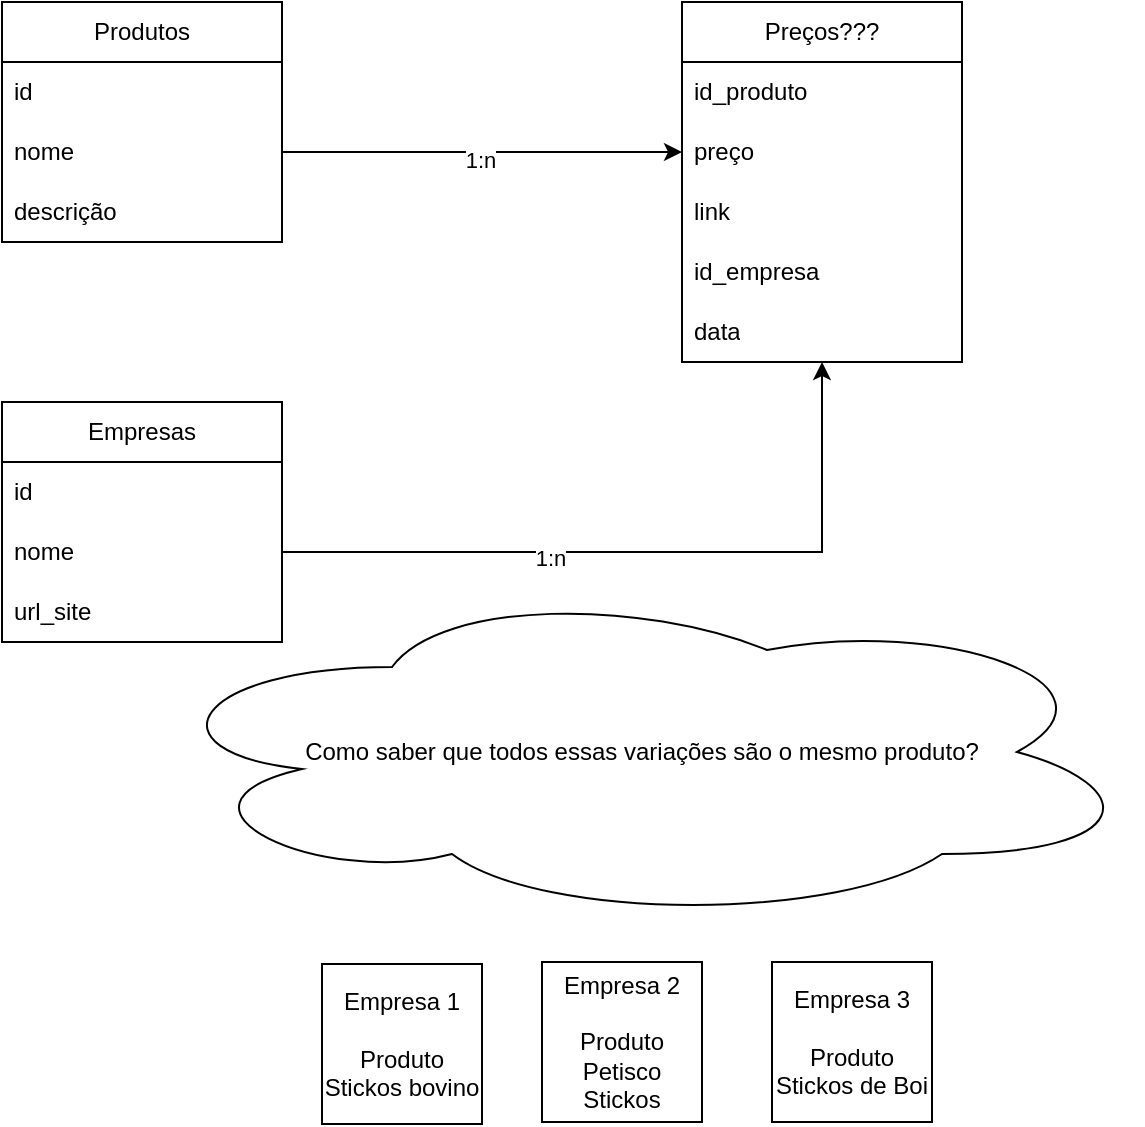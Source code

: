 <mxfile version="26.0.14">
  <diagram name="Page-1" id="oJM6moGkEfX7ZyZs38Gz">
    <mxGraphModel dx="1562" dy="563" grid="1" gridSize="10" guides="1" tooltips="1" connect="1" arrows="1" fold="1" page="1" pageScale="1" pageWidth="850" pageHeight="1100" math="0" shadow="0">
      <root>
        <mxCell id="0" />
        <mxCell id="1" parent="0" />
        <mxCell id="AeJI7Rw8C9wIFKfbf6it-4" value="Produtos" style="swimlane;fontStyle=0;childLayout=stackLayout;horizontal=1;startSize=30;horizontalStack=0;resizeParent=1;resizeParentMax=0;resizeLast=0;collapsible=1;marginBottom=0;whiteSpace=wrap;html=1;" vertex="1" parent="1">
          <mxGeometry x="40" y="80" width="140" height="120" as="geometry" />
        </mxCell>
        <mxCell id="AeJI7Rw8C9wIFKfbf6it-5" value="&lt;div&gt;id&lt;/div&gt;" style="text;strokeColor=none;fillColor=none;align=left;verticalAlign=middle;spacingLeft=4;spacingRight=4;overflow=hidden;points=[[0,0.5],[1,0.5]];portConstraint=eastwest;rotatable=0;whiteSpace=wrap;html=1;" vertex="1" parent="AeJI7Rw8C9wIFKfbf6it-4">
          <mxGeometry y="30" width="140" height="30" as="geometry" />
        </mxCell>
        <mxCell id="AeJI7Rw8C9wIFKfbf6it-6" value="nome" style="text;strokeColor=none;fillColor=none;align=left;verticalAlign=middle;spacingLeft=4;spacingRight=4;overflow=hidden;points=[[0,0.5],[1,0.5]];portConstraint=eastwest;rotatable=0;whiteSpace=wrap;html=1;" vertex="1" parent="AeJI7Rw8C9wIFKfbf6it-4">
          <mxGeometry y="60" width="140" height="30" as="geometry" />
        </mxCell>
        <mxCell id="AeJI7Rw8C9wIFKfbf6it-7" value="descrição" style="text;strokeColor=none;fillColor=none;align=left;verticalAlign=middle;spacingLeft=4;spacingRight=4;overflow=hidden;points=[[0,0.5],[1,0.5]];portConstraint=eastwest;rotatable=0;whiteSpace=wrap;html=1;" vertex="1" parent="AeJI7Rw8C9wIFKfbf6it-4">
          <mxGeometry y="90" width="140" height="30" as="geometry" />
        </mxCell>
        <mxCell id="AeJI7Rw8C9wIFKfbf6it-9" value="Preços???" style="swimlane;fontStyle=0;childLayout=stackLayout;horizontal=1;startSize=30;horizontalStack=0;resizeParent=1;resizeParentMax=0;resizeLast=0;collapsible=1;marginBottom=0;whiteSpace=wrap;html=1;" vertex="1" parent="1">
          <mxGeometry x="380" y="80" width="140" height="180" as="geometry" />
        </mxCell>
        <mxCell id="AeJI7Rw8C9wIFKfbf6it-10" value="id_produto" style="text;strokeColor=none;fillColor=none;align=left;verticalAlign=middle;spacingLeft=4;spacingRight=4;overflow=hidden;points=[[0,0.5],[1,0.5]];portConstraint=eastwest;rotatable=0;whiteSpace=wrap;html=1;" vertex="1" parent="AeJI7Rw8C9wIFKfbf6it-9">
          <mxGeometry y="30" width="140" height="30" as="geometry" />
        </mxCell>
        <mxCell id="AeJI7Rw8C9wIFKfbf6it-11" value="preço" style="text;strokeColor=none;fillColor=none;align=left;verticalAlign=middle;spacingLeft=4;spacingRight=4;overflow=hidden;points=[[0,0.5],[1,0.5]];portConstraint=eastwest;rotatable=0;whiteSpace=wrap;html=1;" vertex="1" parent="AeJI7Rw8C9wIFKfbf6it-9">
          <mxGeometry y="60" width="140" height="30" as="geometry" />
        </mxCell>
        <mxCell id="AeJI7Rw8C9wIFKfbf6it-12" value="link" style="text;strokeColor=none;fillColor=none;align=left;verticalAlign=middle;spacingLeft=4;spacingRight=4;overflow=hidden;points=[[0,0.5],[1,0.5]];portConstraint=eastwest;rotatable=0;whiteSpace=wrap;html=1;" vertex="1" parent="AeJI7Rw8C9wIFKfbf6it-9">
          <mxGeometry y="90" width="140" height="30" as="geometry" />
        </mxCell>
        <mxCell id="AeJI7Rw8C9wIFKfbf6it-13" value="id_empresa" style="text;strokeColor=none;fillColor=none;align=left;verticalAlign=middle;spacingLeft=4;spacingRight=4;overflow=hidden;points=[[0,0.5],[1,0.5]];portConstraint=eastwest;rotatable=0;whiteSpace=wrap;html=1;" vertex="1" parent="AeJI7Rw8C9wIFKfbf6it-9">
          <mxGeometry y="120" width="140" height="30" as="geometry" />
        </mxCell>
        <mxCell id="AeJI7Rw8C9wIFKfbf6it-16" value="data" style="text;strokeColor=none;fillColor=none;align=left;verticalAlign=middle;spacingLeft=4;spacingRight=4;overflow=hidden;points=[[0,0.5],[1,0.5]];portConstraint=eastwest;rotatable=0;whiteSpace=wrap;html=1;" vertex="1" parent="AeJI7Rw8C9wIFKfbf6it-9">
          <mxGeometry y="150" width="140" height="30" as="geometry" />
        </mxCell>
        <mxCell id="AeJI7Rw8C9wIFKfbf6it-18" value="Empresas" style="swimlane;fontStyle=0;childLayout=stackLayout;horizontal=1;startSize=30;horizontalStack=0;resizeParent=1;resizeParentMax=0;resizeLast=0;collapsible=1;marginBottom=0;whiteSpace=wrap;html=1;" vertex="1" parent="1">
          <mxGeometry x="40" y="280" width="140" height="120" as="geometry" />
        </mxCell>
        <mxCell id="AeJI7Rw8C9wIFKfbf6it-19" value="id" style="text;strokeColor=none;fillColor=none;align=left;verticalAlign=middle;spacingLeft=4;spacingRight=4;overflow=hidden;points=[[0,0.5],[1,0.5]];portConstraint=eastwest;rotatable=0;whiteSpace=wrap;html=1;" vertex="1" parent="AeJI7Rw8C9wIFKfbf6it-18">
          <mxGeometry y="30" width="140" height="30" as="geometry" />
        </mxCell>
        <mxCell id="AeJI7Rw8C9wIFKfbf6it-20" value="nome" style="text;strokeColor=none;fillColor=none;align=left;verticalAlign=middle;spacingLeft=4;spacingRight=4;overflow=hidden;points=[[0,0.5],[1,0.5]];portConstraint=eastwest;rotatable=0;whiteSpace=wrap;html=1;" vertex="1" parent="AeJI7Rw8C9wIFKfbf6it-18">
          <mxGeometry y="60" width="140" height="30" as="geometry" />
        </mxCell>
        <mxCell id="AeJI7Rw8C9wIFKfbf6it-21" value="url_site" style="text;strokeColor=none;fillColor=none;align=left;verticalAlign=middle;spacingLeft=4;spacingRight=4;overflow=hidden;points=[[0,0.5],[1,0.5]];portConstraint=eastwest;rotatable=0;whiteSpace=wrap;html=1;" vertex="1" parent="AeJI7Rw8C9wIFKfbf6it-18">
          <mxGeometry y="90" width="140" height="30" as="geometry" />
        </mxCell>
        <mxCell id="AeJI7Rw8C9wIFKfbf6it-22" style="edgeStyle=orthogonalEdgeStyle;rounded=0;orthogonalLoop=1;jettySize=auto;html=1;entryX=0;entryY=0.5;entryDx=0;entryDy=0;" edge="1" parent="1" source="AeJI7Rw8C9wIFKfbf6it-6" target="AeJI7Rw8C9wIFKfbf6it-11">
          <mxGeometry relative="1" as="geometry" />
        </mxCell>
        <mxCell id="AeJI7Rw8C9wIFKfbf6it-23" value="1:n" style="edgeLabel;html=1;align=center;verticalAlign=middle;resizable=0;points=[];" vertex="1" connectable="0" parent="AeJI7Rw8C9wIFKfbf6it-22">
          <mxGeometry x="-0.01" y="-4" relative="1" as="geometry">
            <mxPoint as="offset" />
          </mxGeometry>
        </mxCell>
        <mxCell id="AeJI7Rw8C9wIFKfbf6it-24" style="edgeStyle=orthogonalEdgeStyle;rounded=0;orthogonalLoop=1;jettySize=auto;html=1;entryX=0.5;entryY=1;entryDx=0;entryDy=0;" edge="1" parent="1" source="AeJI7Rw8C9wIFKfbf6it-20" target="AeJI7Rw8C9wIFKfbf6it-9">
          <mxGeometry relative="1" as="geometry" />
        </mxCell>
        <mxCell id="AeJI7Rw8C9wIFKfbf6it-25" value="1:n" style="edgeLabel;html=1;align=center;verticalAlign=middle;resizable=0;points=[];" vertex="1" connectable="0" parent="AeJI7Rw8C9wIFKfbf6it-24">
          <mxGeometry x="-0.266" y="-3" relative="1" as="geometry">
            <mxPoint as="offset" />
          </mxGeometry>
        </mxCell>
        <mxCell id="AeJI7Rw8C9wIFKfbf6it-26" value="&lt;div&gt;Empresa 1&lt;/div&gt;&lt;div&gt;&lt;br&gt;&lt;/div&gt;&lt;div&gt;Produto Stickos bovino&lt;br&gt;&lt;/div&gt;" style="whiteSpace=wrap;html=1;aspect=fixed;" vertex="1" parent="1">
          <mxGeometry x="200" y="561" width="80" height="80" as="geometry" />
        </mxCell>
        <mxCell id="AeJI7Rw8C9wIFKfbf6it-27" value="&lt;div&gt;Empresa 2&lt;/div&gt;&lt;div&gt;&lt;br&gt;&lt;/div&gt;&lt;div&gt;Produto&lt;/div&gt;&lt;div&gt;Petisco Stickos&lt;br&gt;&lt;/div&gt;" style="whiteSpace=wrap;html=1;aspect=fixed;" vertex="1" parent="1">
          <mxGeometry x="310" y="560" width="80" height="80" as="geometry" />
        </mxCell>
        <mxCell id="AeJI7Rw8C9wIFKfbf6it-28" value="&lt;div&gt;Empresa 3&lt;br&gt;&lt;/div&gt;&lt;div&gt;&lt;br&gt;&lt;/div&gt;&lt;div&gt;Produto&lt;/div&gt;&lt;div&gt;Stickos de Boi&lt;br&gt;&lt;/div&gt;" style="whiteSpace=wrap;html=1;aspect=fixed;" vertex="1" parent="1">
          <mxGeometry x="425" y="560" width="80" height="80" as="geometry" />
        </mxCell>
        <mxCell id="AeJI7Rw8C9wIFKfbf6it-29" value="Como saber que todos essas variações são o mesmo produto?" style="ellipse;shape=cloud;whiteSpace=wrap;html=1;" vertex="1" parent="1">
          <mxGeometry x="110" y="370" width="500" height="170" as="geometry" />
        </mxCell>
      </root>
    </mxGraphModel>
  </diagram>
</mxfile>
